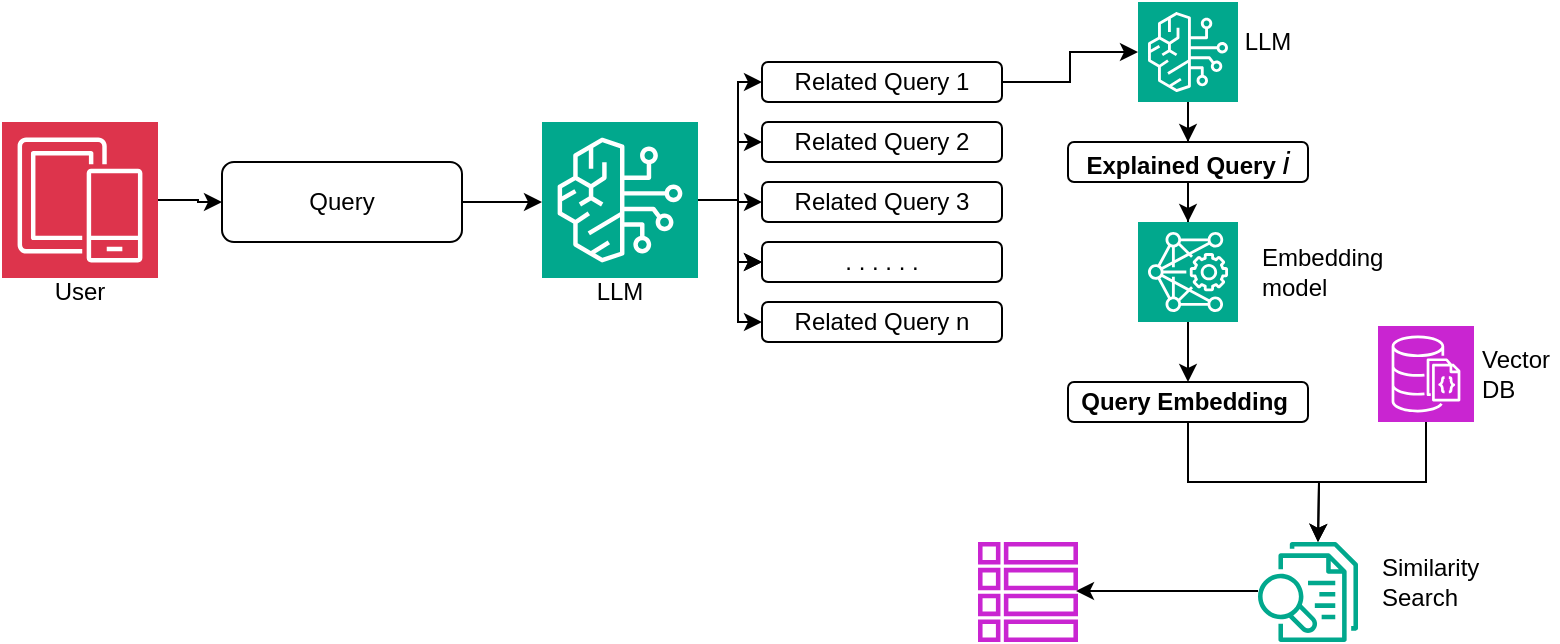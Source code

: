 <mxfile version="26.0.16">
  <diagram name="Page-1" id="XYqX4XX9JJ41ehmEJZjC">
    <mxGraphModel dx="875" dy="464" grid="1" gridSize="10" guides="1" tooltips="1" connect="1" arrows="1" fold="1" page="1" pageScale="1" pageWidth="850" pageHeight="1100" math="0" shadow="0">
      <root>
        <mxCell id="0" />
        <mxCell id="1" parent="0" />
        <mxCell id="rMzAy10YbBftg1NZ0Pj3-18" value="" style="edgeStyle=orthogonalEdgeStyle;rounded=0;orthogonalLoop=1;jettySize=auto;html=1;" edge="1" parent="1" source="rMzAy10YbBftg1NZ0Pj3-4" target="rMzAy10YbBftg1NZ0Pj3-16">
          <mxGeometry relative="1" as="geometry" />
        </mxCell>
        <mxCell id="rMzAy10YbBftg1NZ0Pj3-19" value="" style="edgeStyle=orthogonalEdgeStyle;rounded=0;orthogonalLoop=1;jettySize=auto;html=1;" edge="1" parent="1" source="rMzAy10YbBftg1NZ0Pj3-4" target="rMzAy10YbBftg1NZ0Pj3-16">
          <mxGeometry relative="1" as="geometry" />
        </mxCell>
        <mxCell id="rMzAy10YbBftg1NZ0Pj3-21" style="edgeStyle=orthogonalEdgeStyle;rounded=0;orthogonalLoop=1;jettySize=auto;html=1;exitX=1;exitY=0.5;exitDx=0;exitDy=0;exitPerimeter=0;entryX=0;entryY=0.5;entryDx=0;entryDy=0;" edge="1" parent="1" source="rMzAy10YbBftg1NZ0Pj3-4" target="rMzAy10YbBftg1NZ0Pj3-13">
          <mxGeometry relative="1" as="geometry" />
        </mxCell>
        <mxCell id="rMzAy10YbBftg1NZ0Pj3-22" style="edgeStyle=orthogonalEdgeStyle;rounded=0;orthogonalLoop=1;jettySize=auto;html=1;exitX=1;exitY=0.5;exitDx=0;exitDy=0;exitPerimeter=0;entryX=0;entryY=0.5;entryDx=0;entryDy=0;" edge="1" parent="1" source="rMzAy10YbBftg1NZ0Pj3-4" target="rMzAy10YbBftg1NZ0Pj3-14">
          <mxGeometry relative="1" as="geometry" />
        </mxCell>
        <mxCell id="rMzAy10YbBftg1NZ0Pj3-23" style="edgeStyle=orthogonalEdgeStyle;rounded=0;orthogonalLoop=1;jettySize=auto;html=1;exitX=1;exitY=0.5;exitDx=0;exitDy=0;exitPerimeter=0;" edge="1" parent="1" source="rMzAy10YbBftg1NZ0Pj3-4" target="rMzAy10YbBftg1NZ0Pj3-15">
          <mxGeometry relative="1" as="geometry" />
        </mxCell>
        <mxCell id="rMzAy10YbBftg1NZ0Pj3-24" style="edgeStyle=orthogonalEdgeStyle;rounded=0;orthogonalLoop=1;jettySize=auto;html=1;exitX=1;exitY=0.5;exitDx=0;exitDy=0;exitPerimeter=0;entryX=0;entryY=0.5;entryDx=0;entryDy=0;" edge="1" parent="1" source="rMzAy10YbBftg1NZ0Pj3-4" target="rMzAy10YbBftg1NZ0Pj3-17">
          <mxGeometry relative="1" as="geometry">
            <Array as="points">
              <mxPoint x="390" y="259" />
              <mxPoint x="390" y="320" />
            </Array>
          </mxGeometry>
        </mxCell>
        <mxCell id="rMzAy10YbBftg1NZ0Pj3-4" value="" style="sketch=0;points=[[0,0,0],[0.25,0,0],[0.5,0,0],[0.75,0,0],[1,0,0],[0,1,0],[0.25,1,0],[0.5,1,0],[0.75,1,0],[1,1,0],[0,0.25,0],[0,0.5,0],[0,0.75,0],[1,0.25,0],[1,0.5,0],[1,0.75,0]];outlineConnect=0;fontColor=#232F3E;fillColor=#01A88D;strokeColor=#ffffff;dashed=0;verticalLabelPosition=bottom;verticalAlign=top;align=center;html=1;fontSize=12;fontStyle=0;aspect=fixed;shape=mxgraph.aws4.resourceIcon;resIcon=mxgraph.aws4.bedrock;" vertex="1" parent="1">
          <mxGeometry x="292" y="220" width="78" height="78" as="geometry" />
        </mxCell>
        <mxCell id="rMzAy10YbBftg1NZ0Pj3-7" value="" style="edgeStyle=orthogonalEdgeStyle;rounded=0;orthogonalLoop=1;jettySize=auto;html=1;" edge="1" parent="1" source="rMzAy10YbBftg1NZ0Pj3-5" target="rMzAy10YbBftg1NZ0Pj3-6">
          <mxGeometry relative="1" as="geometry" />
        </mxCell>
        <mxCell id="rMzAy10YbBftg1NZ0Pj3-5" value="" style="sketch=0;points=[[0,0,0],[0.25,0,0],[0.5,0,0],[0.75,0,0],[1,0,0],[0,1,0],[0.25,1,0],[0.5,1,0],[0.75,1,0],[1,1,0],[0,0.25,0],[0,0.5,0],[0,0.75,0],[1,0.25,0],[1,0.5,0],[1,0.75,0]];outlineConnect=0;fontColor=#232F3E;fillColor=#DD344C;strokeColor=#ffffff;dashed=0;verticalLabelPosition=bottom;verticalAlign=top;align=center;html=1;fontSize=12;fontStyle=0;aspect=fixed;shape=mxgraph.aws4.resourceIcon;resIcon=mxgraph.aws4.mobile;" vertex="1" parent="1">
          <mxGeometry x="22" y="220" width="78" height="78" as="geometry" />
        </mxCell>
        <mxCell id="rMzAy10YbBftg1NZ0Pj3-8" value="" style="edgeStyle=orthogonalEdgeStyle;rounded=0;orthogonalLoop=1;jettySize=auto;html=1;" edge="1" parent="1" source="rMzAy10YbBftg1NZ0Pj3-6" target="rMzAy10YbBftg1NZ0Pj3-4">
          <mxGeometry relative="1" as="geometry">
            <Array as="points">
              <mxPoint x="280" y="260" />
              <mxPoint x="280" y="260" />
            </Array>
          </mxGeometry>
        </mxCell>
        <mxCell id="rMzAy10YbBftg1NZ0Pj3-6" value="Query" style="rounded=1;whiteSpace=wrap;html=1;" vertex="1" parent="1">
          <mxGeometry x="132" y="240" width="120" height="40" as="geometry" />
        </mxCell>
        <mxCell id="rMzAy10YbBftg1NZ0Pj3-11" value="User" style="text;html=1;align=center;verticalAlign=middle;whiteSpace=wrap;rounded=0;" vertex="1" parent="1">
          <mxGeometry x="31" y="290" width="60" height="30" as="geometry" />
        </mxCell>
        <mxCell id="rMzAy10YbBftg1NZ0Pj3-12" value="LLM" style="text;html=1;align=center;verticalAlign=middle;whiteSpace=wrap;rounded=0;" vertex="1" parent="1">
          <mxGeometry x="301" y="290" width="60" height="30" as="geometry" />
        </mxCell>
        <mxCell id="rMzAy10YbBftg1NZ0Pj3-34" style="edgeStyle=orthogonalEdgeStyle;rounded=0;orthogonalLoop=1;jettySize=auto;html=1;exitX=1;exitY=0.5;exitDx=0;exitDy=0;" edge="1" parent="1" source="rMzAy10YbBftg1NZ0Pj3-13" target="rMzAy10YbBftg1NZ0Pj3-28">
          <mxGeometry relative="1" as="geometry" />
        </mxCell>
        <mxCell id="rMzAy10YbBftg1NZ0Pj3-13" value="Related Query 1" style="rounded=1;whiteSpace=wrap;html=1;" vertex="1" parent="1">
          <mxGeometry x="402" y="190" width="120" height="20" as="geometry" />
        </mxCell>
        <mxCell id="rMzAy10YbBftg1NZ0Pj3-14" value="Related Query 2" style="rounded=1;whiteSpace=wrap;html=1;" vertex="1" parent="1">
          <mxGeometry x="402" y="220" width="120" height="20" as="geometry" />
        </mxCell>
        <mxCell id="rMzAy10YbBftg1NZ0Pj3-15" value="Related Query 3" style="rounded=1;whiteSpace=wrap;html=1;" vertex="1" parent="1">
          <mxGeometry x="402" y="250" width="120" height="20" as="geometry" />
        </mxCell>
        <mxCell id="rMzAy10YbBftg1NZ0Pj3-16" value=". . . . . ." style="rounded=1;whiteSpace=wrap;html=1;" vertex="1" parent="1">
          <mxGeometry x="402" y="280" width="120" height="20" as="geometry" />
        </mxCell>
        <mxCell id="rMzAy10YbBftg1NZ0Pj3-17" value="Related Query n" style="rounded=1;whiteSpace=wrap;html=1;" vertex="1" parent="1">
          <mxGeometry x="402" y="310" width="120" height="20" as="geometry" />
        </mxCell>
        <mxCell id="rMzAy10YbBftg1NZ0Pj3-36" style="edgeStyle=orthogonalEdgeStyle;rounded=0;orthogonalLoop=1;jettySize=auto;html=1;exitX=0.5;exitY=1;exitDx=0;exitDy=0;exitPerimeter=0;" edge="1" parent="1" source="rMzAy10YbBftg1NZ0Pj3-28" target="rMzAy10YbBftg1NZ0Pj3-29">
          <mxGeometry relative="1" as="geometry" />
        </mxCell>
        <mxCell id="rMzAy10YbBftg1NZ0Pj3-28" value="" style="sketch=0;points=[[0,0,0],[0.25,0,0],[0.5,0,0],[0.75,0,0],[1,0,0],[0,1,0],[0.25,1,0],[0.5,1,0],[0.75,1,0],[1,1,0],[0,0.25,0],[0,0.5,0],[0,0.75,0],[1,0.25,0],[1,0.5,0],[1,0.75,0]];outlineConnect=0;fontColor=#232F3E;fillColor=#01A88D;strokeColor=#ffffff;dashed=0;verticalLabelPosition=bottom;verticalAlign=top;align=center;html=1;fontSize=12;fontStyle=0;aspect=fixed;shape=mxgraph.aws4.resourceIcon;resIcon=mxgraph.aws4.bedrock;" vertex="1" parent="1">
          <mxGeometry x="590" y="160" width="50" height="50" as="geometry" />
        </mxCell>
        <mxCell id="rMzAy10YbBftg1NZ0Pj3-37" style="edgeStyle=orthogonalEdgeStyle;rounded=0;orthogonalLoop=1;jettySize=auto;html=1;exitX=0.5;exitY=1;exitDx=0;exitDy=0;" edge="1" parent="1" source="rMzAy10YbBftg1NZ0Pj3-29" target="rMzAy10YbBftg1NZ0Pj3-32">
          <mxGeometry relative="1" as="geometry" />
        </mxCell>
        <mxCell id="rMzAy10YbBftg1NZ0Pj3-29" value="&lt;b&gt;Explained Query&lt;/b&gt; &lt;font style=&quot;font-size: 16px;&quot;&gt;&lt;i style=&quot;&quot;&gt;i&lt;/i&gt;&lt;/font&gt;" style="rounded=1;whiteSpace=wrap;html=1;" vertex="1" parent="1">
          <mxGeometry x="555" y="230" width="120" height="20" as="geometry" />
        </mxCell>
        <mxCell id="rMzAy10YbBftg1NZ0Pj3-31" value="" style="sketch=0;points=[[0,0,0],[0.25,0,0],[0.5,0,0],[0.75,0,0],[1,0,0],[0,1,0],[0.25,1,0],[0.5,1,0],[0.75,1,0],[1,1,0],[0,0.25,0],[0,0.5,0],[0,0.75,0],[1,0.25,0],[1,0.5,0],[1,0.75,0]];outlineConnect=0;fontColor=#232F3E;fillColor=#C925D1;strokeColor=#ffffff;dashed=0;verticalLabelPosition=bottom;verticalAlign=top;align=center;html=1;fontSize=12;fontStyle=0;aspect=fixed;shape=mxgraph.aws4.resourceIcon;resIcon=mxgraph.aws4.documentdb_with_mongodb_compatibility;" vertex="1" parent="1">
          <mxGeometry x="710" y="322" width="48" height="48" as="geometry" />
        </mxCell>
        <mxCell id="rMzAy10YbBftg1NZ0Pj3-40" style="edgeStyle=orthogonalEdgeStyle;rounded=0;orthogonalLoop=1;jettySize=auto;html=1;exitX=0.5;exitY=1;exitDx=0;exitDy=0;exitPerimeter=0;entryX=0.5;entryY=0;entryDx=0;entryDy=0;" edge="1" parent="1" source="rMzAy10YbBftg1NZ0Pj3-32" target="rMzAy10YbBftg1NZ0Pj3-38">
          <mxGeometry relative="1" as="geometry" />
        </mxCell>
        <mxCell id="rMzAy10YbBftg1NZ0Pj3-32" value="" style="sketch=0;points=[[0,0,0],[0.25,0,0],[0.5,0,0],[0.75,0,0],[1,0,0],[0,1,0],[0.25,1,0],[0.5,1,0],[0.75,1,0],[1,1,0],[0,0.25,0],[0,0.5,0],[0,0.75,0],[1,0.25,0],[1,0.5,0],[1,0.75,0]];outlineConnect=0;fontColor=#232F3E;fillColor=#01A88D;strokeColor=#ffffff;dashed=0;verticalLabelPosition=bottom;verticalAlign=top;align=center;html=1;fontSize=12;fontStyle=0;aspect=fixed;shape=mxgraph.aws4.resourceIcon;resIcon=mxgraph.aws4.deep_learning_amis;" vertex="1" parent="1">
          <mxGeometry x="590" y="270" width="50" height="50" as="geometry" />
        </mxCell>
        <mxCell id="rMzAy10YbBftg1NZ0Pj3-33" value="LLM" style="text;html=1;align=center;verticalAlign=middle;whiteSpace=wrap;rounded=0;" vertex="1" parent="1">
          <mxGeometry x="635" y="170" width="40" height="20" as="geometry" />
        </mxCell>
        <mxCell id="rMzAy10YbBftg1NZ0Pj3-38" value="&lt;b&gt;Query Embedding&lt;/b&gt;&amp;nbsp;" style="rounded=1;whiteSpace=wrap;html=1;" vertex="1" parent="1">
          <mxGeometry x="555" y="350" width="120" height="20" as="geometry" />
        </mxCell>
        <mxCell id="rMzAy10YbBftg1NZ0Pj3-39" value="Embedding&lt;br&gt;model&amp;nbsp;" style="text;html=1;align=left;verticalAlign=middle;whiteSpace=wrap;rounded=0;" vertex="1" parent="1">
          <mxGeometry x="650" y="285" width="40" height="20" as="geometry" />
        </mxCell>
        <mxCell id="rMzAy10YbBftg1NZ0Pj3-42" value="Vector DB" style="text;html=1;align=left;verticalAlign=middle;whiteSpace=wrap;rounded=0;" vertex="1" parent="1">
          <mxGeometry x="760" y="336" width="40" height="20" as="geometry" />
        </mxCell>
        <mxCell id="rMzAy10YbBftg1NZ0Pj3-46" style="edgeStyle=orthogonalEdgeStyle;rounded=0;orthogonalLoop=1;jettySize=auto;html=1;exitX=0.5;exitY=1;exitDx=0;exitDy=0;entryX=0.5;entryY=0.3;entryDx=0;entryDy=0;entryPerimeter=0;" edge="1" parent="1" source="rMzAy10YbBftg1NZ0Pj3-38">
          <mxGeometry relative="1" as="geometry">
            <mxPoint x="680" y="430.0" as="targetPoint" />
          </mxGeometry>
        </mxCell>
        <mxCell id="rMzAy10YbBftg1NZ0Pj3-47" style="edgeStyle=orthogonalEdgeStyle;rounded=0;orthogonalLoop=1;jettySize=auto;html=1;exitX=0.5;exitY=1;exitDx=0;exitDy=0;exitPerimeter=0;entryX=0.5;entryY=0.3;entryDx=0;entryDy=0;entryPerimeter=0;" edge="1" parent="1" source="rMzAy10YbBftg1NZ0Pj3-31">
          <mxGeometry relative="1" as="geometry">
            <mxPoint x="680" y="430.0" as="targetPoint" />
          </mxGeometry>
        </mxCell>
        <mxCell id="rMzAy10YbBftg1NZ0Pj3-51" style="edgeStyle=orthogonalEdgeStyle;rounded=0;orthogonalLoop=1;jettySize=auto;html=1;" edge="1" parent="1" source="rMzAy10YbBftg1NZ0Pj3-48">
          <mxGeometry relative="1" as="geometry">
            <mxPoint x="559" y="454.48" as="targetPoint" />
          </mxGeometry>
        </mxCell>
        <mxCell id="rMzAy10YbBftg1NZ0Pj3-48" value="" style="sketch=0;outlineConnect=0;fontColor=#232F3E;gradientColor=none;fillColor=#01A88D;strokeColor=none;dashed=0;verticalLabelPosition=bottom;verticalAlign=top;align=center;html=1;fontSize=12;fontStyle=0;aspect=fixed;pointerEvents=1;shape=mxgraph.aws4.textract_analyze_lending;" vertex="1" parent="1">
          <mxGeometry x="650" y="430" width="50" height="50" as="geometry" />
        </mxCell>
        <mxCell id="rMzAy10YbBftg1NZ0Pj3-49" value="&lt;span style=&quot;text-align: center;&quot;&gt;Similarity Search&lt;/span&gt;" style="text;html=1;align=left;verticalAlign=middle;whiteSpace=wrap;rounded=0;" vertex="1" parent="1">
          <mxGeometry x="710" y="440" width="40" height="20" as="geometry" />
        </mxCell>
        <mxCell id="rMzAy10YbBftg1NZ0Pj3-52" value="" style="sketch=0;outlineConnect=0;fontColor=#232F3E;gradientColor=none;fillColor=#C925D1;strokeColor=none;dashed=0;verticalLabelPosition=bottom;verticalAlign=top;align=center;html=1;fontSize=12;fontStyle=0;aspect=fixed;pointerEvents=1;shape=mxgraph.aws4.table;" vertex="1" parent="1">
          <mxGeometry x="510" y="430" width="50" height="50" as="geometry" />
        </mxCell>
      </root>
    </mxGraphModel>
  </diagram>
</mxfile>
